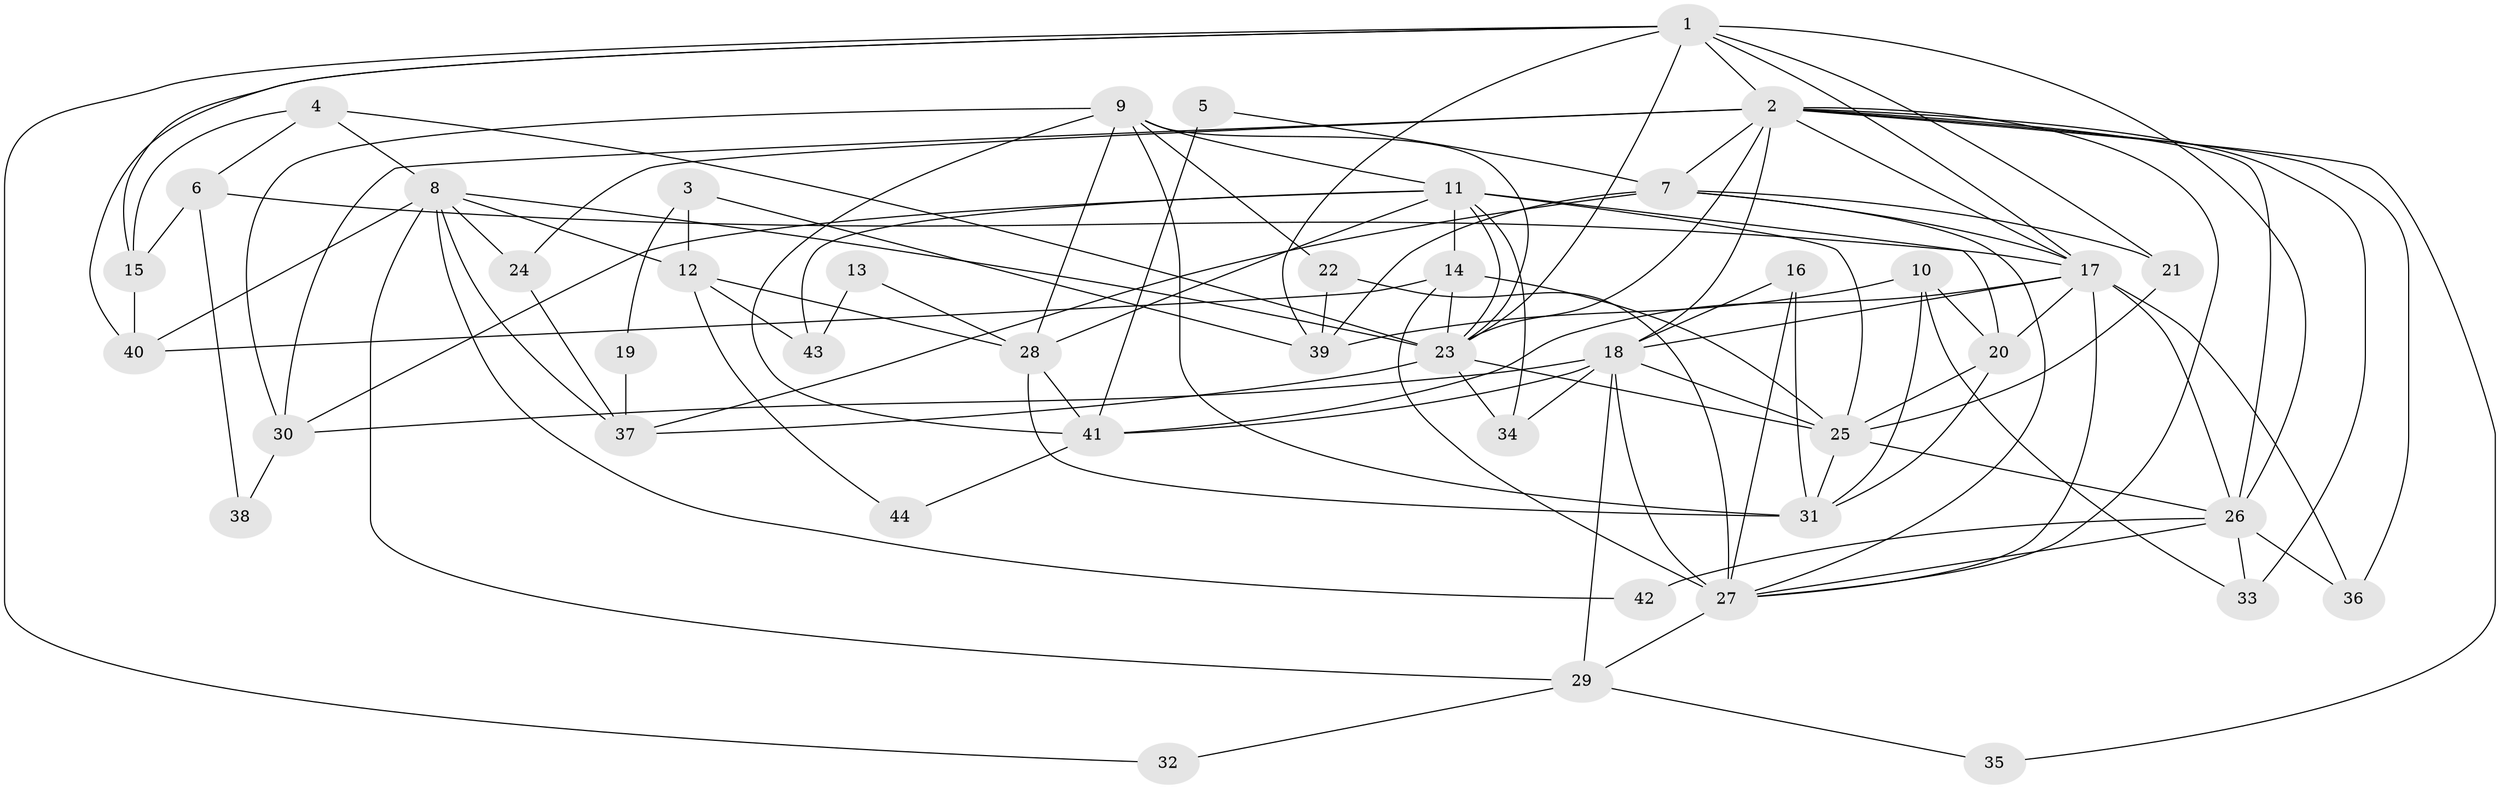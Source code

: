// original degree distribution, {6: 0.13636363636363635, 5: 0.125, 3: 0.29545454545454547, 4: 0.20454545454545456, 2: 0.17045454545454544, 8: 0.011363636363636364, 7: 0.045454545454545456, 9: 0.011363636363636364}
// Generated by graph-tools (version 1.1) at 2025/50/03/04/25 22:50:52]
// undirected, 44 vertices, 111 edges
graph export_dot {
  node [color=gray90,style=filled];
  1;
  2;
  3;
  4;
  5;
  6;
  7;
  8;
  9;
  10;
  11;
  12;
  13;
  14;
  15;
  16;
  17;
  18;
  19;
  20;
  21;
  22;
  23;
  24;
  25;
  26;
  27;
  28;
  29;
  30;
  31;
  32;
  33;
  34;
  35;
  36;
  37;
  38;
  39;
  40;
  41;
  42;
  43;
  44;
  1 -- 2 [weight=2.0];
  1 -- 15 [weight=2.0];
  1 -- 17 [weight=2.0];
  1 -- 21 [weight=1.0];
  1 -- 23 [weight=1.0];
  1 -- 26 [weight=1.0];
  1 -- 32 [weight=1.0];
  1 -- 39 [weight=1.0];
  1 -- 40 [weight=1.0];
  2 -- 7 [weight=1.0];
  2 -- 17 [weight=1.0];
  2 -- 18 [weight=1.0];
  2 -- 23 [weight=1.0];
  2 -- 24 [weight=3.0];
  2 -- 26 [weight=1.0];
  2 -- 27 [weight=1.0];
  2 -- 30 [weight=1.0];
  2 -- 33 [weight=3.0];
  2 -- 35 [weight=1.0];
  2 -- 36 [weight=1.0];
  3 -- 12 [weight=1.0];
  3 -- 19 [weight=1.0];
  3 -- 39 [weight=1.0];
  4 -- 6 [weight=1.0];
  4 -- 8 [weight=1.0];
  4 -- 15 [weight=1.0];
  4 -- 23 [weight=1.0];
  5 -- 7 [weight=1.0];
  5 -- 41 [weight=1.0];
  6 -- 15 [weight=1.0];
  6 -- 17 [weight=1.0];
  6 -- 38 [weight=1.0];
  7 -- 17 [weight=2.0];
  7 -- 21 [weight=1.0];
  7 -- 27 [weight=1.0];
  7 -- 37 [weight=1.0];
  7 -- 39 [weight=1.0];
  8 -- 12 [weight=1.0];
  8 -- 23 [weight=1.0];
  8 -- 24 [weight=1.0];
  8 -- 29 [weight=1.0];
  8 -- 37 [weight=1.0];
  8 -- 40 [weight=1.0];
  8 -- 42 [weight=1.0];
  9 -- 11 [weight=1.0];
  9 -- 22 [weight=1.0];
  9 -- 23 [weight=1.0];
  9 -- 28 [weight=1.0];
  9 -- 30 [weight=1.0];
  9 -- 31 [weight=1.0];
  9 -- 41 [weight=1.0];
  10 -- 20 [weight=1.0];
  10 -- 31 [weight=1.0];
  10 -- 33 [weight=2.0];
  10 -- 39 [weight=1.0];
  11 -- 14 [weight=1.0];
  11 -- 20 [weight=1.0];
  11 -- 23 [weight=1.0];
  11 -- 25 [weight=2.0];
  11 -- 28 [weight=2.0];
  11 -- 30 [weight=1.0];
  11 -- 34 [weight=1.0];
  11 -- 43 [weight=1.0];
  12 -- 28 [weight=1.0];
  12 -- 43 [weight=1.0];
  12 -- 44 [weight=1.0];
  13 -- 28 [weight=1.0];
  13 -- 43 [weight=1.0];
  14 -- 23 [weight=1.0];
  14 -- 25 [weight=2.0];
  14 -- 27 [weight=2.0];
  14 -- 40 [weight=1.0];
  15 -- 40 [weight=1.0];
  16 -- 18 [weight=1.0];
  16 -- 27 [weight=1.0];
  16 -- 31 [weight=1.0];
  17 -- 18 [weight=1.0];
  17 -- 20 [weight=1.0];
  17 -- 26 [weight=1.0];
  17 -- 27 [weight=2.0];
  17 -- 36 [weight=2.0];
  17 -- 41 [weight=1.0];
  18 -- 25 [weight=1.0];
  18 -- 27 [weight=1.0];
  18 -- 29 [weight=1.0];
  18 -- 30 [weight=1.0];
  18 -- 34 [weight=1.0];
  18 -- 41 [weight=1.0];
  19 -- 37 [weight=1.0];
  20 -- 25 [weight=1.0];
  20 -- 31 [weight=1.0];
  21 -- 25 [weight=1.0];
  22 -- 27 [weight=1.0];
  22 -- 39 [weight=1.0];
  23 -- 25 [weight=1.0];
  23 -- 34 [weight=1.0];
  23 -- 37 [weight=1.0];
  24 -- 37 [weight=1.0];
  25 -- 26 [weight=1.0];
  25 -- 31 [weight=1.0];
  26 -- 27 [weight=1.0];
  26 -- 33 [weight=1.0];
  26 -- 36 [weight=2.0];
  26 -- 42 [weight=1.0];
  27 -- 29 [weight=1.0];
  28 -- 31 [weight=1.0];
  28 -- 41 [weight=1.0];
  29 -- 32 [weight=1.0];
  29 -- 35 [weight=1.0];
  30 -- 38 [weight=1.0];
  41 -- 44 [weight=1.0];
}
